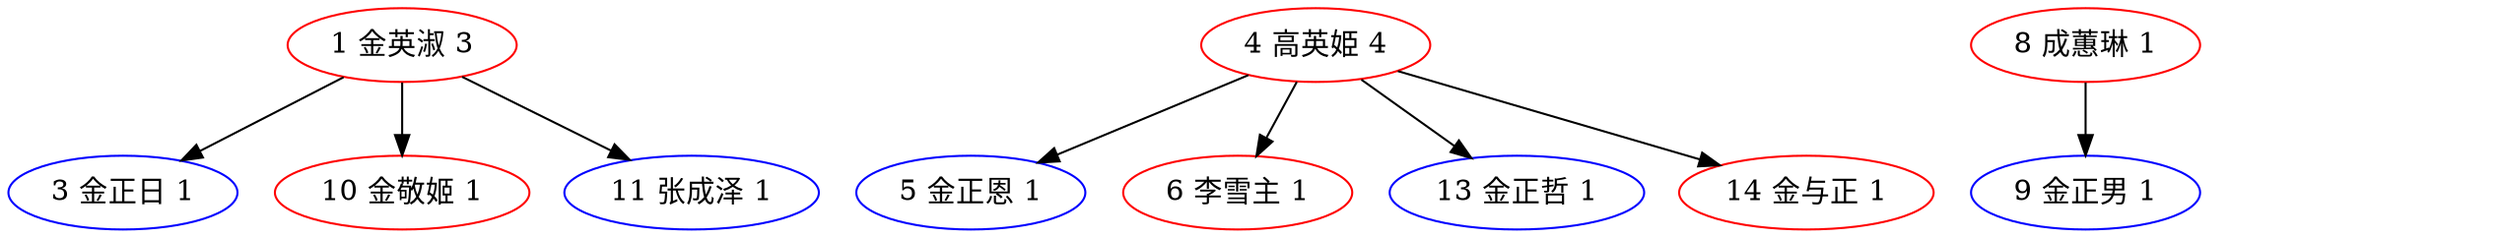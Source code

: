 digraph G {
0[label="0 root 0",color=red,style=invis];
1[label="1 金英淑 3",color=red,style=solid];
2[label="2 金日成 0",color=blue,style=invis];
3[label="3 金正日 1",color=blue,style=solid];
4[label="4 高英姫 4",color=red,style=solid];
5[label="5 金正恩 1",color=blue,style=solid];
6[label="6 李雪主 1",color=red,style=solid];
7[label="7 金主爱 0",color=red,style=invis];
8[label="8 成蕙琳 1",color=red,style=solid];
9[label="9 金正男 1",color=blue,style=solid];
10[label="10 金敬姬 1",color=red,style=solid];
11[label="11 张成泽 1",color=blue,style=solid];
12[label="12 金雪松 0",color=red,style=invis];
13[label="13 金正哲 1",color=blue,style=solid];
14[label="14 金与正 1",color=red,style=solid];
1->3 ;
1->10 ;
1->11 ;
4->13 ;
4->5 ;
4->6 ;
4->14 ;
8->9 ;
}

